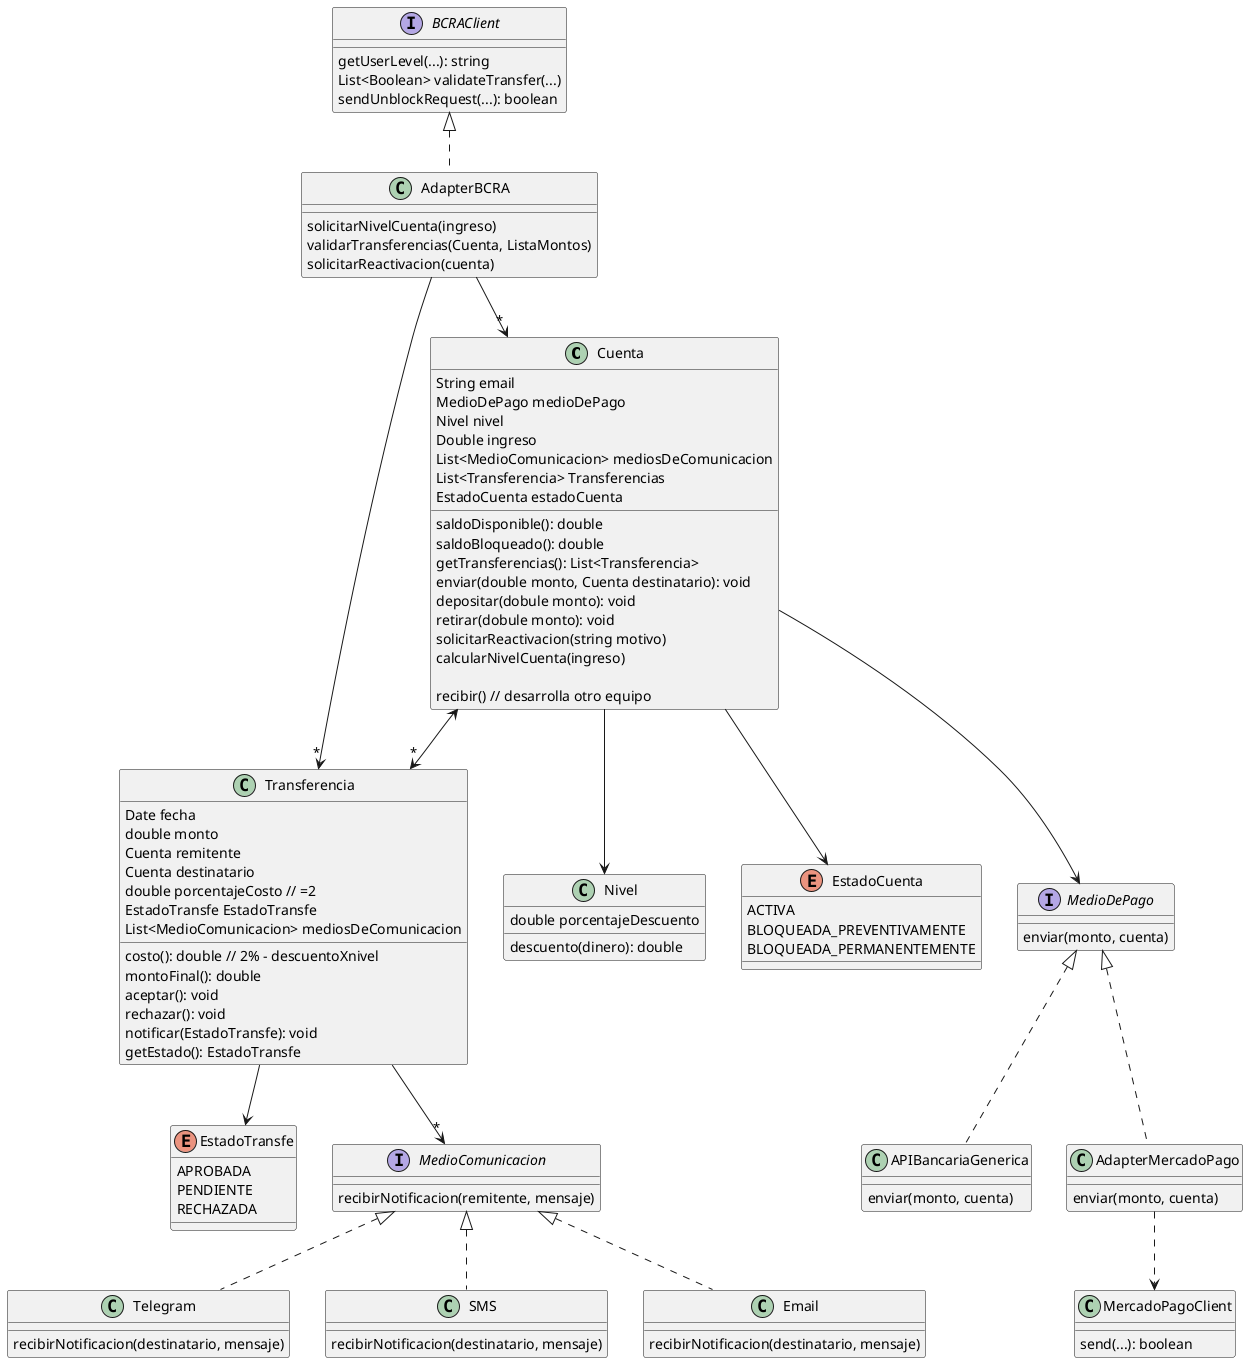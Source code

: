 @startuml
class Cuenta{
    String email
    MedioDePago medioDePago
    Nivel nivel
    Double ingreso
    List<MedioComunicacion> mediosDeComunicacion
    List<Transferencia> Transferencias
    EstadoCuenta estadoCuenta

    saldoDisponible(): double
    saldoBloqueado(): double
    getTransferencias(): List<Transferencia>
    enviar(double monto, Cuenta destinatario): void
    depositar(dobule monto): void
    retirar(dobule monto): void
    solicitarReactivacion(string motivo)
    calcularNivelCuenta(ingreso)

    recibir() // desarrolla otro equipo
}

Cuenta --> MedioDePago
Cuenta <-->"*" Transferencia
Cuenta --> Nivel
Cuenta --> EstadoCuenta

'se crearán 3 instancias, 1 por cada nivel con su respectivo porcentaje
class Nivel{
    double porcentajeDescuento
    descuento(dinero): double
}

interface MedioDePago{
    enviar(monto, cuenta)
}

class APIBancariaGenerica implements MedioDePago {
    enviar(monto, cuenta)
}

class AdapterMercadoPago implements MedioDePago{
    enviar(monto, cuenta)
}
AdapterMercadoPago ..> MercadoPagoClient

class MercadoPagoClient{
    send(...): boolean
}

class Transferencia{
    Date fecha
    double monto
    Cuenta remitente
    Cuenta destinatario
    double porcentajeCosto // =2
    EstadoTransfe EstadoTransfe
    List<MedioComunicacion> mediosDeComunicacion

    costo(): double // 2% - descuentoXnivel
    montoFinal(): double
    aceptar(): void
    rechazar(): void
    notificar(EstadoTransfe): void
    getEstado(): EstadoTransfe
}

Transferencia --> EstadoTransfe

enum EstadoTransfe{
    APROBADA
    PENDIENTE
    RECHAZADA
}

enum EstadoCuenta{
ACTIVA
BLOQUEADA_PREVENTIVAMENTE
BLOQUEADA_PERMANENTEMENTE
}

interface BCRAClient{
    getUserLevel(...): string
    List<Boolean> validateTransfer(...)
    sendUnblockRequest(...): boolean
}

class AdapterBCRA implements BCRAClient{
    solicitarNivelCuenta(ingreso)
    validarTransferencias(Cuenta, ListaMontos)
    solicitarReactivacion(cuenta)
}

AdapterBCRA -->"*" Transferencia
AdapterBCRA -->"*" Cuenta

Transferencia -->"*" MedioComunicacion

interface MedioComunicacion{
    recibirNotificacion(remitente, mensaje)
}

class Telegram implements MedioComunicacion{
    recibirNotificacion(destinatario, mensaje)
}
class SMS implements MedioComunicacion{
    recibirNotificacion(destinatario, mensaje)
}
class Email implements MedioComunicacion{
    recibirNotificacion(destinatario, mensaje)
}

@enduml